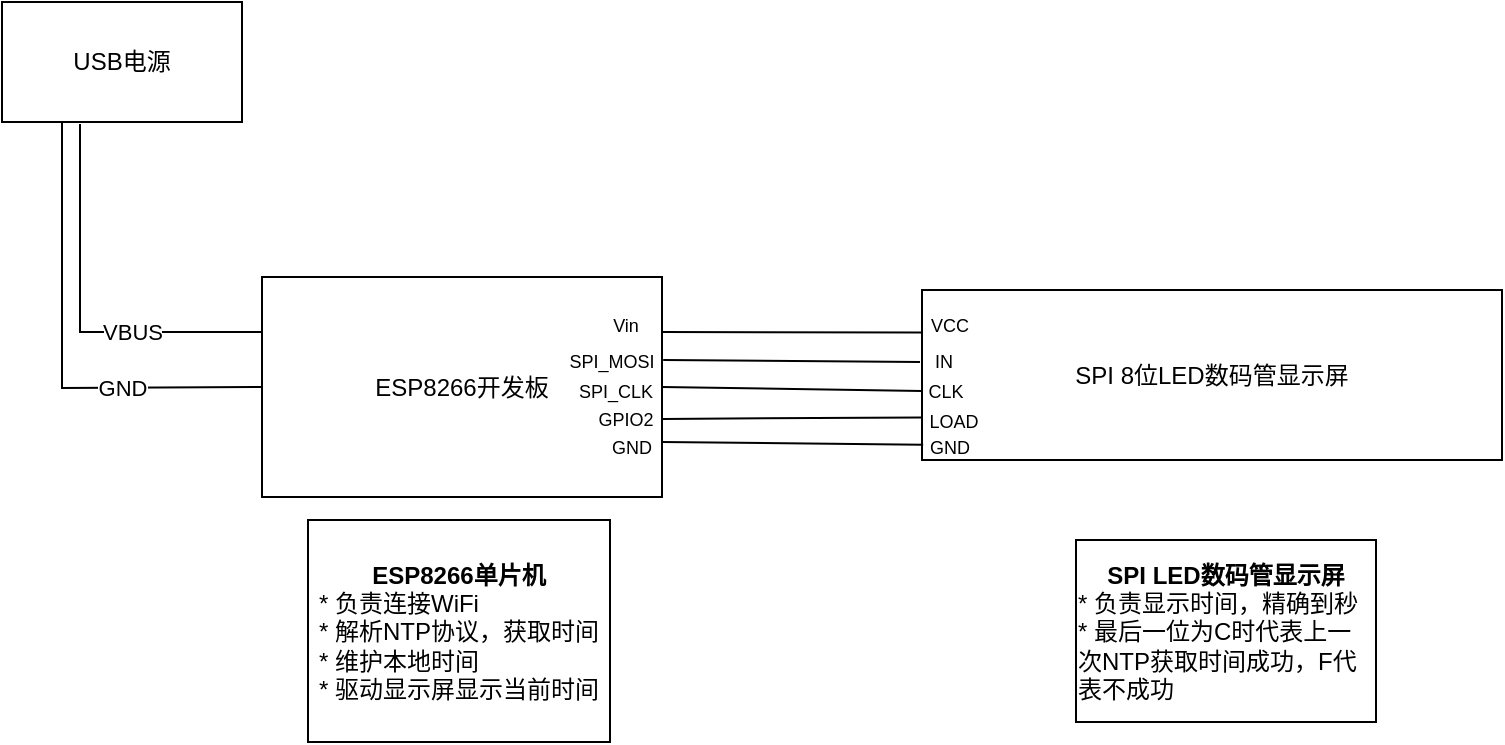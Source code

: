 <mxfile version="20.5.1" type="github">
  <diagram id="xDvwOLDfmY0kak_MDMXG" name="Page-1">
    <mxGraphModel dx="981" dy="508" grid="1" gridSize="1" guides="1" tooltips="1" connect="1" arrows="1" fold="1" page="1" pageScale="1" pageWidth="850" pageHeight="1100" math="0" shadow="0">
      <root>
        <mxCell id="0" />
        <mxCell id="1" parent="0" />
        <mxCell id="0OS4GDLedx3yr6wNYJrS-1" value="ESP8266开发板" style="rounded=0;whiteSpace=wrap;html=1;" parent="1" vertex="1">
          <mxGeometry x="160" y="227.5" width="200" height="110" as="geometry" />
        </mxCell>
        <mxCell id="0OS4GDLedx3yr6wNYJrS-2" value="SPI 8位LED数码管显示屏" style="rounded=0;whiteSpace=wrap;html=1;" parent="1" vertex="1">
          <mxGeometry x="490" y="234" width="290" height="85" as="geometry" />
        </mxCell>
        <mxCell id="0OS4GDLedx3yr6wNYJrS-3" value="USB电源" style="rounded=0;whiteSpace=wrap;html=1;" parent="1" vertex="1">
          <mxGeometry x="30" y="90" width="120" height="60" as="geometry" />
        </mxCell>
        <mxCell id="0OS4GDLedx3yr6wNYJrS-4" value="" style="endArrow=none;html=1;rounded=0;entryX=0.325;entryY=1.017;entryDx=0;entryDy=0;entryPerimeter=0;exitX=0;exitY=0.25;exitDx=0;exitDy=0;" parent="1" source="0OS4GDLedx3yr6wNYJrS-1" target="0OS4GDLedx3yr6wNYJrS-3" edge="1">
          <mxGeometry width="50" height="50" relative="1" as="geometry">
            <mxPoint x="400" y="430" as="sourcePoint" />
            <mxPoint x="450" y="380" as="targetPoint" />
            <Array as="points">
              <mxPoint x="69" y="255" />
            </Array>
          </mxGeometry>
        </mxCell>
        <mxCell id="0OS4GDLedx3yr6wNYJrS-6" value="VBUS" style="edgeLabel;html=1;align=center;verticalAlign=middle;resizable=0;points=[];" parent="0OS4GDLedx3yr6wNYJrS-4" vertex="1" connectable="0">
          <mxGeometry x="-0.333" relative="1" as="geometry">
            <mxPoint as="offset" />
          </mxGeometry>
        </mxCell>
        <mxCell id="0OS4GDLedx3yr6wNYJrS-5" value="" style="endArrow=none;html=1;rounded=0;entryX=0.25;entryY=1;entryDx=0;entryDy=0;exitX=0;exitY=0.5;exitDx=0;exitDy=0;" parent="1" source="0OS4GDLedx3yr6wNYJrS-1" target="0OS4GDLedx3yr6wNYJrS-3" edge="1">
          <mxGeometry width="50" height="50" relative="1" as="geometry">
            <mxPoint x="400" y="430" as="sourcePoint" />
            <mxPoint x="450" y="380" as="targetPoint" />
            <Array as="points">
              <mxPoint x="60" y="283" />
            </Array>
          </mxGeometry>
        </mxCell>
        <mxCell id="0OS4GDLedx3yr6wNYJrS-7" value="GND" style="edgeLabel;html=1;align=center;verticalAlign=middle;resizable=0;points=[];" parent="0OS4GDLedx3yr6wNYJrS-5" vertex="1" connectable="0">
          <mxGeometry x="-0.315" relative="1" as="geometry">
            <mxPoint x="10" as="offset" />
          </mxGeometry>
        </mxCell>
        <mxCell id="bNrwILVf-Zr8JwfPkbtk-2" value="" style="endArrow=none;html=1;rounded=0;exitX=1;exitY=0.25;exitDx=0;exitDy=0;entryX=0;entryY=0.25;entryDx=0;entryDy=0;" edge="1" parent="1" source="0OS4GDLedx3yr6wNYJrS-1" target="0OS4GDLedx3yr6wNYJrS-2">
          <mxGeometry width="50" height="50" relative="1" as="geometry">
            <mxPoint x="370" y="370" as="sourcePoint" />
            <mxPoint x="420" y="320" as="targetPoint" />
          </mxGeometry>
        </mxCell>
        <mxCell id="bNrwILVf-Zr8JwfPkbtk-3" value="" style="endArrow=none;html=1;rounded=0;exitX=1;exitY=0.75;exitDx=0;exitDy=0;entryX=0.002;entryY=0.91;entryDx=0;entryDy=0;entryPerimeter=0;" edge="1" parent="1" source="0OS4GDLedx3yr6wNYJrS-1" target="0OS4GDLedx3yr6wNYJrS-2">
          <mxGeometry width="50" height="50" relative="1" as="geometry">
            <mxPoint x="372" y="374" as="sourcePoint" />
            <mxPoint x="486" y="310" as="targetPoint" />
          </mxGeometry>
        </mxCell>
        <mxCell id="bNrwILVf-Zr8JwfPkbtk-6" value="Vin" style="text;html=1;strokeColor=none;fillColor=none;align=center;verticalAlign=middle;whiteSpace=wrap;rounded=0;fontSize=9;" vertex="1" parent="1">
          <mxGeometry x="330" y="246" width="24" height="12" as="geometry" />
        </mxCell>
        <mxCell id="bNrwILVf-Zr8JwfPkbtk-7" value="VCC" style="text;html=1;strokeColor=none;fillColor=none;align=center;verticalAlign=middle;whiteSpace=wrap;rounded=0;fontSize=9;" vertex="1" parent="1">
          <mxGeometry x="492" y="246" width="24" height="12" as="geometry" />
        </mxCell>
        <mxCell id="bNrwILVf-Zr8JwfPkbtk-9" value="GND" style="text;html=1;strokeColor=none;fillColor=none;align=center;verticalAlign=middle;whiteSpace=wrap;rounded=0;fontSize=9;" vertex="1" parent="1">
          <mxGeometry x="333" y="307" width="24" height="12" as="geometry" />
        </mxCell>
        <mxCell id="bNrwILVf-Zr8JwfPkbtk-10" value="GND" style="text;html=1;strokeColor=none;fillColor=none;align=center;verticalAlign=middle;whiteSpace=wrap;rounded=0;fontSize=9;" vertex="1" parent="1">
          <mxGeometry x="492" y="307" width="24" height="12" as="geometry" />
        </mxCell>
        <mxCell id="bNrwILVf-Zr8JwfPkbtk-12" value="SPI_MOSI" style="text;html=1;strokeColor=none;fillColor=none;align=center;verticalAlign=middle;whiteSpace=wrap;rounded=0;fontSize=9;" vertex="1" parent="1">
          <mxGeometry x="323" y="264" width="24" height="12" as="geometry" />
        </mxCell>
        <mxCell id="bNrwILVf-Zr8JwfPkbtk-13" value="IN" style="text;html=1;strokeColor=none;fillColor=none;align=center;verticalAlign=middle;whiteSpace=wrap;rounded=0;fontSize=9;" vertex="1" parent="1">
          <mxGeometry x="489" y="264" width="24" height="12" as="geometry" />
        </mxCell>
        <mxCell id="bNrwILVf-Zr8JwfPkbtk-14" value="CLK" style="text;html=1;strokeColor=none;fillColor=none;align=center;verticalAlign=middle;whiteSpace=wrap;rounded=0;fontSize=9;" vertex="1" parent="1">
          <mxGeometry x="490" y="278.5" width="24" height="12" as="geometry" />
        </mxCell>
        <mxCell id="bNrwILVf-Zr8JwfPkbtk-15" value="LOAD" style="text;html=1;strokeColor=none;fillColor=none;align=center;verticalAlign=middle;whiteSpace=wrap;rounded=0;fontSize=9;" vertex="1" parent="1">
          <mxGeometry x="494" y="293.5" width="24" height="12" as="geometry" />
        </mxCell>
        <mxCell id="bNrwILVf-Zr8JwfPkbtk-16" value="SPI_CLK" style="text;html=1;strokeColor=none;fillColor=none;align=center;verticalAlign=middle;whiteSpace=wrap;rounded=0;fontSize=9;" vertex="1" parent="1">
          <mxGeometry x="325" y="278.5" width="24" height="12" as="geometry" />
        </mxCell>
        <mxCell id="bNrwILVf-Zr8JwfPkbtk-18" value="GPIO2" style="text;html=1;strokeColor=none;fillColor=none;align=center;verticalAlign=middle;whiteSpace=wrap;rounded=0;fontSize=9;" vertex="1" parent="1">
          <mxGeometry x="330" y="292.5" width="24" height="12" as="geometry" />
        </mxCell>
        <mxCell id="bNrwILVf-Zr8JwfPkbtk-20" value="" style="endArrow=none;html=1;rounded=0;fontSize=9;exitX=1.003;exitY=0.377;exitDx=0;exitDy=0;exitPerimeter=0;entryX=0;entryY=0.5;entryDx=0;entryDy=0;" edge="1" parent="1" source="0OS4GDLedx3yr6wNYJrS-1" target="bNrwILVf-Zr8JwfPkbtk-13">
          <mxGeometry width="50" height="50" relative="1" as="geometry">
            <mxPoint x="372" y="350" as="sourcePoint" />
            <mxPoint x="422" y="300" as="targetPoint" />
          </mxGeometry>
        </mxCell>
        <mxCell id="bNrwILVf-Zr8JwfPkbtk-21" value="" style="endArrow=none;html=1;rounded=0;fontSize=9;exitX=1;exitY=0.5;exitDx=0;exitDy=0;entryX=0;entryY=0.5;entryDx=0;entryDy=0;" edge="1" parent="1" source="0OS4GDLedx3yr6wNYJrS-1" target="bNrwILVf-Zr8JwfPkbtk-14">
          <mxGeometry width="50" height="50" relative="1" as="geometry">
            <mxPoint x="373" y="349" as="sourcePoint" />
            <mxPoint x="423" y="299" as="targetPoint" />
          </mxGeometry>
        </mxCell>
        <mxCell id="bNrwILVf-Zr8JwfPkbtk-22" value="" style="endArrow=none;html=1;rounded=0;fontSize=9;exitX=1.001;exitY=0.645;exitDx=0;exitDy=0;exitPerimeter=0;entryX=0;entryY=0.75;entryDx=0;entryDy=0;" edge="1" parent="1" source="0OS4GDLedx3yr6wNYJrS-1" target="0OS4GDLedx3yr6wNYJrS-2">
          <mxGeometry width="50" height="50" relative="1" as="geometry">
            <mxPoint x="373" y="349" as="sourcePoint" />
            <mxPoint x="489" y="300" as="targetPoint" />
          </mxGeometry>
        </mxCell>
        <mxCell id="bNrwILVf-Zr8JwfPkbtk-25" value="&lt;b style=&quot;font-size: 12px;&quot;&gt;ESP8266单片机&lt;/b&gt;&lt;br style=&quot;font-size: 12px;&quot;&gt;&lt;div style=&quot;text-align: left;&quot;&gt;&lt;span style=&quot;background-color: initial;&quot;&gt;* 负责连接WiFi&lt;/span&gt;&lt;/div&gt;&lt;div style=&quot;text-align: left;&quot;&gt;&lt;span style=&quot;background-color: initial;&quot;&gt;* 解析NTP协议，获取时间&lt;/span&gt;&lt;/div&gt;&lt;div style=&quot;text-align: left;&quot;&gt;&lt;span style=&quot;background-color: initial;&quot;&gt;* 维护本地时间&lt;/span&gt;&lt;/div&gt;&lt;div style=&quot;text-align: left;&quot;&gt;&lt;span style=&quot;background-color: initial;&quot;&gt;* 驱动显示屏显示当前时间&lt;/span&gt;&lt;/div&gt;" style="text;html=1;strokeColor=default;fillColor=none;align=center;verticalAlign=middle;whiteSpace=wrap;rounded=0;fontSize=12;" vertex="1" parent="1">
          <mxGeometry x="183" y="349" width="151" height="111" as="geometry" />
        </mxCell>
        <mxCell id="bNrwILVf-Zr8JwfPkbtk-26" value="&lt;b style=&quot;font-size: 12px;&quot;&gt;SPI LED数码管显示屏&lt;/b&gt;&lt;br style=&quot;font-size: 12px;&quot;&gt;&lt;div style=&quot;text-align: left;&quot;&gt;&lt;span style=&quot;background-color: initial;&quot;&gt;* 负责显示时间，精确到秒&lt;/span&gt;&lt;/div&gt;&lt;div style=&quot;text-align: left;&quot;&gt;&lt;span style=&quot;background-color: initial;&quot;&gt;* 最后一位为C时代表上一次NTP获取时间成功，F代表不成功&lt;/span&gt;&lt;/div&gt;" style="text;html=1;strokeColor=default;fillColor=none;align=center;verticalAlign=middle;whiteSpace=wrap;rounded=0;fontSize=12;" vertex="1" parent="1">
          <mxGeometry x="567" y="359" width="150" height="91" as="geometry" />
        </mxCell>
      </root>
    </mxGraphModel>
  </diagram>
</mxfile>
